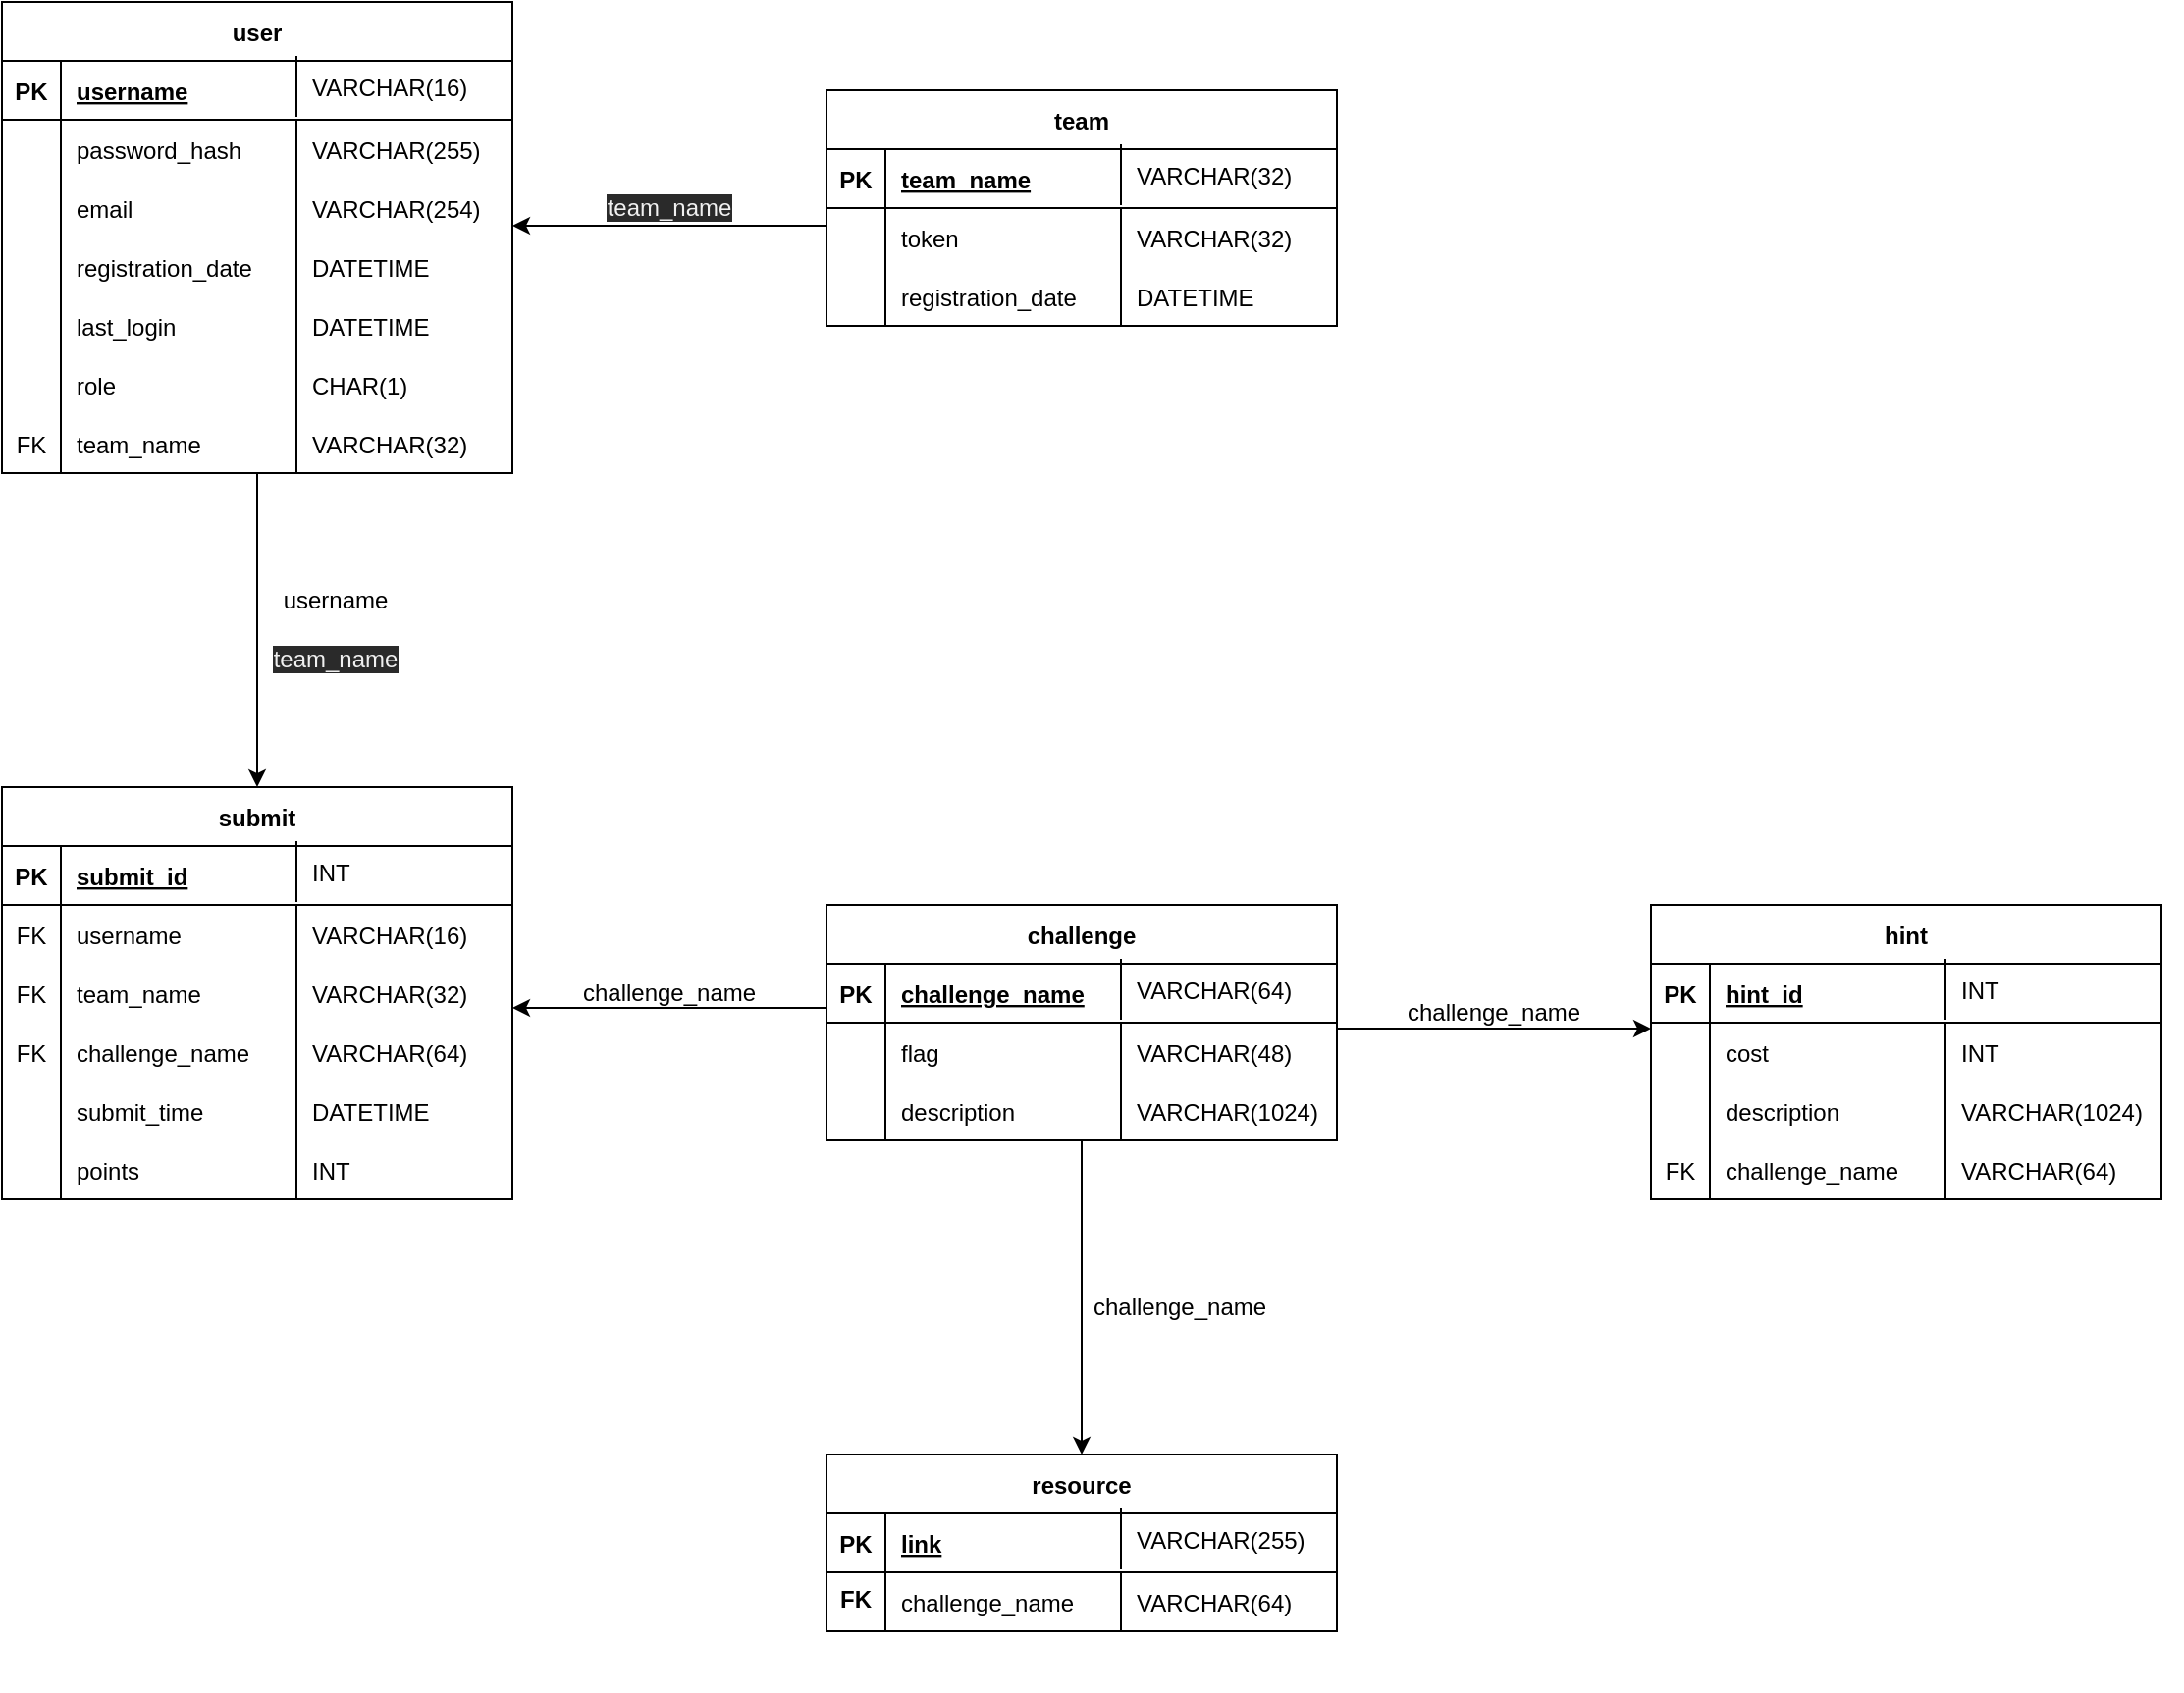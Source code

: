 <mxfile>
    <diagram id="R2lEEEUBdFMjLlhIrx00" name="Page-1">
        <mxGraphModel dx="1074" dy="521" grid="1" gridSize="10" guides="1" tooltips="1" connect="1" arrows="1" fold="1" page="1" pageScale="1" pageWidth="850" pageHeight="1100" math="0" shadow="0" extFonts="Permanent Marker^https://fonts.googleapis.com/css?family=Permanent+Marker">
            <root>
                <mxCell id="0"/>
                <mxCell id="1" parent="0"/>
                <mxCell id="q7P-6Obig4FQji7qMEAy-113" value="" style="shape=partialRectangle;collapsible=0;dropTarget=0;pointerEvents=0;fillColor=none;points=[[0,0.5],[1,0.5]];portConstraint=eastwest;top=0;left=0;right=0;bottom=0;container=0;" parent="1" vertex="1">
                    <mxGeometry x="100" y="585" width="170" height="30" as="geometry"/>
                </mxCell>
                <mxCell id="q7P-6Obig4FQji7qMEAy-115" value="submit" style="shape=table;startSize=30;container=1;collapsible=1;childLayout=tableLayout;fixedRows=1;rowLines=0;fontStyle=1;align=center;resizeLast=1;" parent="1" vertex="1">
                    <mxGeometry x="80" y="510" width="260" height="210" as="geometry"/>
                </mxCell>
                <mxCell id="q7P-6Obig4FQji7qMEAy-116" value="" style="shape=partialRectangle;collapsible=0;dropTarget=0;pointerEvents=0;fillColor=none;points=[[0,0.5],[1,0.5]];portConstraint=eastwest;top=0;left=0;right=0;bottom=1;" parent="q7P-6Obig4FQji7qMEAy-115" vertex="1">
                    <mxGeometry y="30" width="260" height="30" as="geometry"/>
                </mxCell>
                <mxCell id="q7P-6Obig4FQji7qMEAy-117" value="PK" style="shape=partialRectangle;overflow=hidden;connectable=0;fillColor=none;top=0;left=0;bottom=0;right=0;fontStyle=1;" parent="q7P-6Obig4FQji7qMEAy-116" vertex="1">
                    <mxGeometry width="30" height="30" as="geometry">
                        <mxRectangle width="30" height="30" as="alternateBounds"/>
                    </mxGeometry>
                </mxCell>
                <mxCell id="q7P-6Obig4FQji7qMEAy-118" value="submit_id" style="shape=partialRectangle;overflow=hidden;connectable=0;fillColor=none;top=0;left=0;bottom=0;right=0;align=left;spacingLeft=6;fontStyle=5;" parent="q7P-6Obig4FQji7qMEAy-116" vertex="1">
                    <mxGeometry x="30" width="230" height="30" as="geometry">
                        <mxRectangle width="230" height="30" as="alternateBounds"/>
                    </mxGeometry>
                </mxCell>
                <mxCell id="q7P-6Obig4FQji7qMEAy-119" value="" style="shape=partialRectangle;collapsible=0;dropTarget=0;pointerEvents=0;fillColor=none;points=[[0,0.5],[1,0.5]];portConstraint=eastwest;top=0;left=0;right=0;bottom=0;" parent="q7P-6Obig4FQji7qMEAy-115" vertex="1">
                    <mxGeometry y="60" width="260" height="30" as="geometry"/>
                </mxCell>
                <mxCell id="q7P-6Obig4FQji7qMEAy-120" value="FK" style="shape=partialRectangle;overflow=hidden;connectable=0;fillColor=none;top=0;left=0;bottom=0;right=1;" parent="q7P-6Obig4FQji7qMEAy-119" vertex="1">
                    <mxGeometry width="30" height="30" as="geometry">
                        <mxRectangle width="30" height="30" as="alternateBounds"/>
                    </mxGeometry>
                </mxCell>
                <mxCell id="q7P-6Obig4FQji7qMEAy-121" value="username" style="shape=partialRectangle;overflow=hidden;connectable=0;fillColor=none;top=0;left=0;bottom=0;right=0;align=left;spacingLeft=6;" parent="q7P-6Obig4FQji7qMEAy-119" vertex="1">
                    <mxGeometry x="30" width="230" height="30" as="geometry">
                        <mxRectangle width="230" height="30" as="alternateBounds"/>
                    </mxGeometry>
                </mxCell>
                <mxCell id="q7P-6Obig4FQji7qMEAy-152" value="" style="group" parent="1" vertex="1" connectable="0">
                    <mxGeometry x="80" y="690" width="130" height="30" as="geometry"/>
                </mxCell>
                <mxCell id="q7P-6Obig4FQji7qMEAy-123" value="" style="shape=partialRectangle;overflow=hidden;connectable=0;fillColor=none;top=0;left=0;bottom=0;right=1;" parent="q7P-6Obig4FQji7qMEAy-152" vertex="1">
                    <mxGeometry width="30" height="30" as="geometry">
                        <mxRectangle width="30" height="30" as="alternateBounds"/>
                    </mxGeometry>
                </mxCell>
                <mxCell id="q7P-6Obig4FQji7qMEAy-124" value="points" style="shape=partialRectangle;overflow=hidden;connectable=0;fillColor=none;top=0;left=0;bottom=0;right=0;align=left;spacingLeft=6;" parent="q7P-6Obig4FQji7qMEAy-152" vertex="1">
                    <mxGeometry x="30" width="100" height="30" as="geometry">
                        <mxRectangle width="220" height="30" as="alternateBounds"/>
                    </mxGeometry>
                </mxCell>
                <mxCell id="q7P-6Obig4FQji7qMEAy-130" value="" style="shape=partialRectangle;collapsible=0;dropTarget=0;pointerEvents=0;fillColor=none;points=[[0,0.5],[1,0.5]];portConstraint=eastwest;top=0;left=0;right=0;bottom=0;container=0;" parent="1" vertex="1">
                    <mxGeometry x="80" y="600" width="130" height="30" as="geometry"/>
                </mxCell>
                <mxCell id="q7P-6Obig4FQji7qMEAy-126" value="" style="shape=partialRectangle;collapsible=0;dropTarget=0;pointerEvents=0;fillColor=none;points=[[0,0.5],[1,0.5]];portConstraint=eastwest;top=0;left=0;right=0;bottom=0;container=0;" parent="1" vertex="1">
                    <mxGeometry x="80" y="630" width="130" height="30" as="geometry"/>
                </mxCell>
                <mxCell id="q7P-6Obig4FQji7qMEAy-179" value="INT" style="shape=partialRectangle;overflow=hidden;connectable=0;fillColor=none;top=0;left=1;bottom=0;right=0;align=left;spacingLeft=6;" parent="1" vertex="1">
                    <mxGeometry x="230" y="690" width="80" height="30" as="geometry">
                        <mxRectangle width="220" height="30" as="alternateBounds"/>
                    </mxGeometry>
                </mxCell>
                <mxCell id="q7P-6Obig4FQji7qMEAy-181" value="VARCHAR(16)" style="shape=partialRectangle;overflow=hidden;connectable=0;fillColor=none;top=0;left=1;bottom=0;right=0;align=left;spacingLeft=6;" parent="1" vertex="1">
                    <mxGeometry x="230" y="570" width="100" height="30" as="geometry">
                        <mxRectangle width="220" height="30" as="alternateBounds"/>
                    </mxGeometry>
                </mxCell>
                <mxCell id="q7P-6Obig4FQji7qMEAy-182" value="INT" style="shape=partialRectangle;overflow=hidden;connectable=0;fillColor=none;top=0;left=1;bottom=0;right=0;align=left;spacingLeft=6;" parent="1" vertex="1">
                    <mxGeometry x="230" y="538" width="80" height="30" as="geometry">
                        <mxRectangle width="220" height="30" as="alternateBounds"/>
                    </mxGeometry>
                </mxCell>
                <mxCell id="q7P-6Obig4FQji7qMEAy-183" value="" style="group" parent="1" vertex="1" connectable="0">
                    <mxGeometry x="80" y="660" width="270" height="30" as="geometry"/>
                </mxCell>
                <mxCell id="q7P-6Obig4FQji7qMEAy-127" value="" style="shape=partialRectangle;overflow=hidden;connectable=0;fillColor=none;top=0;left=0;bottom=0;right=1;" parent="q7P-6Obig4FQji7qMEAy-183" vertex="1">
                    <mxGeometry width="30" height="30" as="geometry">
                        <mxRectangle width="30" height="30" as="alternateBounds"/>
                    </mxGeometry>
                </mxCell>
                <mxCell id="q7P-6Obig4FQji7qMEAy-128" value="submit_time" style="shape=partialRectangle;overflow=hidden;connectable=0;fillColor=none;top=0;left=0;bottom=0;right=0;align=left;spacingLeft=6;" parent="q7P-6Obig4FQji7qMEAy-183" vertex="1">
                    <mxGeometry x="30" width="100" height="30" as="geometry">
                        <mxRectangle width="220" height="30" as="alternateBounds"/>
                    </mxGeometry>
                </mxCell>
                <mxCell id="q7P-6Obig4FQji7qMEAy-178" value="DATETIME" style="shape=partialRectangle;overflow=hidden;connectable=0;fillColor=none;top=0;left=1;bottom=0;right=0;align=left;spacingLeft=6;" parent="q7P-6Obig4FQji7qMEAy-183" vertex="1">
                    <mxGeometry x="150" width="110" height="30" as="geometry">
                        <mxRectangle width="220" height="30" as="alternateBounds"/>
                    </mxGeometry>
                </mxCell>
                <mxCell id="q7P-6Obig4FQji7qMEAy-186" value="" style="group" parent="1" vertex="1" connectable="0">
                    <mxGeometry x="80" y="600" width="250" height="30" as="geometry"/>
                </mxCell>
                <mxCell id="q7P-6Obig4FQji7qMEAy-153" value="" style="group" parent="q7P-6Obig4FQji7qMEAy-186" vertex="1" connectable="0">
                    <mxGeometry width="130" height="30" as="geometry"/>
                </mxCell>
                <mxCell id="q7P-6Obig4FQji7qMEAy-147" value="FK" style="shape=partialRectangle;overflow=hidden;connectable=0;fillColor=none;top=0;left=0;bottom=0;right=1;" parent="q7P-6Obig4FQji7qMEAy-153" vertex="1">
                    <mxGeometry width="30" height="30" as="geometry">
                        <mxRectangle width="30" height="30" as="alternateBounds"/>
                    </mxGeometry>
                </mxCell>
                <mxCell id="q7P-6Obig4FQji7qMEAy-148" value="team_name" style="shape=partialRectangle;overflow=hidden;connectable=0;fillColor=none;top=0;left=0;bottom=0;right=0;align=left;spacingLeft=6;" parent="q7P-6Obig4FQji7qMEAy-153" vertex="1">
                    <mxGeometry x="30" width="100" height="30" as="geometry">
                        <mxRectangle width="220" height="30" as="alternateBounds"/>
                    </mxGeometry>
                </mxCell>
                <mxCell id="q7P-6Obig4FQji7qMEAy-180" value="VARCHAR(32)" style="shape=partialRectangle;overflow=hidden;connectable=0;fillColor=none;top=0;left=1;bottom=0;right=0;align=left;spacingLeft=6;" parent="q7P-6Obig4FQji7qMEAy-186" vertex="1">
                    <mxGeometry x="150" width="100" height="30" as="geometry">
                        <mxRectangle width="220" height="30" as="alternateBounds"/>
                    </mxGeometry>
                </mxCell>
                <mxCell id="q7P-6Obig4FQji7qMEAy-187" value="" style="group" parent="1" vertex="1" connectable="0">
                    <mxGeometry x="80" y="630" width="250" height="30" as="geometry"/>
                </mxCell>
                <mxCell id="q7P-6Obig4FQji7qMEAy-131" value="FK" style="shape=partialRectangle;overflow=hidden;connectable=0;fillColor=none;top=0;left=0;bottom=0;right=1;" parent="q7P-6Obig4FQji7qMEAy-187" vertex="1">
                    <mxGeometry width="30" height="30" as="geometry">
                        <mxRectangle width="30" height="30" as="alternateBounds"/>
                    </mxGeometry>
                </mxCell>
                <mxCell id="q7P-6Obig4FQji7qMEAy-132" value="challenge_name" style="shape=partialRectangle;overflow=hidden;connectable=0;fillColor=none;top=0;left=0;bottom=0;right=0;align=left;spacingLeft=6;" parent="q7P-6Obig4FQji7qMEAy-187" vertex="1">
                    <mxGeometry x="30" width="100" height="30" as="geometry">
                        <mxRectangle width="220" height="30" as="alternateBounds"/>
                    </mxGeometry>
                </mxCell>
                <mxCell id="q7P-6Obig4FQji7qMEAy-173" value="VARCHAR(64)" style="shape=partialRectangle;overflow=hidden;connectable=0;fillColor=none;top=0;left=1;bottom=0;right=0;align=left;spacingLeft=6;" parent="q7P-6Obig4FQji7qMEAy-187" vertex="1">
                    <mxGeometry x="150" width="100" height="30" as="geometry">
                        <mxRectangle width="220" height="30" as="alternateBounds"/>
                    </mxGeometry>
                </mxCell>
                <mxCell id="q7P-6Obig4FQji7qMEAy-217" value="" style="shape=partialRectangle;collapsible=0;dropTarget=0;pointerEvents=0;fillColor=none;points=[[0,0.5],[1,0.5]];portConstraint=eastwest;top=0;left=0;right=0;bottom=0;container=0;" parent="1" vertex="1">
                    <mxGeometry x="100" y="185" width="170" height="30" as="geometry"/>
                </mxCell>
                <mxCell id="q7P-6Obig4FQji7qMEAy-218" value="user" style="shape=table;startSize=30;container=1;collapsible=1;childLayout=tableLayout;fixedRows=1;rowLines=0;fontStyle=1;align=center;resizeLast=1;" parent="1" vertex="1">
                    <mxGeometry x="80" y="110" width="260" height="240" as="geometry"/>
                </mxCell>
                <mxCell id="q7P-6Obig4FQji7qMEAy-219" value="" style="shape=partialRectangle;collapsible=0;dropTarget=0;pointerEvents=0;fillColor=none;points=[[0,0.5],[1,0.5]];portConstraint=eastwest;top=0;left=0;right=0;bottom=1;" parent="q7P-6Obig4FQji7qMEAy-218" vertex="1">
                    <mxGeometry y="30" width="260" height="30" as="geometry"/>
                </mxCell>
                <mxCell id="q7P-6Obig4FQji7qMEAy-220" value="PK" style="shape=partialRectangle;overflow=hidden;connectable=0;fillColor=none;top=0;left=0;bottom=0;right=0;fontStyle=1;" parent="q7P-6Obig4FQji7qMEAy-219" vertex="1">
                    <mxGeometry width="30" height="30" as="geometry">
                        <mxRectangle width="30" height="30" as="alternateBounds"/>
                    </mxGeometry>
                </mxCell>
                <mxCell id="q7P-6Obig4FQji7qMEAy-221" value="username" style="shape=partialRectangle;overflow=hidden;connectable=0;fillColor=none;top=0;left=0;bottom=0;right=0;align=left;spacingLeft=6;fontStyle=5;" parent="q7P-6Obig4FQji7qMEAy-219" vertex="1">
                    <mxGeometry x="30" width="230" height="30" as="geometry">
                        <mxRectangle width="230" height="30" as="alternateBounds"/>
                    </mxGeometry>
                </mxCell>
                <mxCell id="q7P-6Obig4FQji7qMEAy-222" value="" style="shape=partialRectangle;collapsible=0;dropTarget=0;pointerEvents=0;fillColor=none;points=[[0,0.5],[1,0.5]];portConstraint=eastwest;top=0;left=0;right=0;bottom=0;" parent="q7P-6Obig4FQji7qMEAy-218" vertex="1">
                    <mxGeometry y="60" width="260" height="30" as="geometry"/>
                </mxCell>
                <mxCell id="q7P-6Obig4FQji7qMEAy-223" value="" style="shape=partialRectangle;overflow=hidden;connectable=0;fillColor=none;top=0;left=0;bottom=0;right=1;" parent="q7P-6Obig4FQji7qMEAy-222" vertex="1">
                    <mxGeometry width="30" height="30" as="geometry">
                        <mxRectangle width="30" height="30" as="alternateBounds"/>
                    </mxGeometry>
                </mxCell>
                <mxCell id="q7P-6Obig4FQji7qMEAy-224" value="password_hash" style="shape=partialRectangle;overflow=hidden;connectable=0;fillColor=none;top=0;left=0;bottom=0;right=0;align=left;spacingLeft=6;" parent="q7P-6Obig4FQji7qMEAy-222" vertex="1">
                    <mxGeometry x="30" width="230" height="30" as="geometry">
                        <mxRectangle width="230" height="30" as="alternateBounds"/>
                    </mxGeometry>
                </mxCell>
                <mxCell id="q7P-6Obig4FQji7qMEAy-228" value="" style="shape=partialRectangle;collapsible=0;dropTarget=0;pointerEvents=0;fillColor=none;points=[[0,0.5],[1,0.5]];portConstraint=eastwest;top=0;left=0;right=0;bottom=0;container=0;" parent="1" vertex="1">
                    <mxGeometry x="80" y="200" width="130" height="30" as="geometry"/>
                </mxCell>
                <mxCell id="q7P-6Obig4FQji7qMEAy-229" value="" style="shape=partialRectangle;collapsible=0;dropTarget=0;pointerEvents=0;fillColor=none;points=[[0,0.5],[1,0.5]];portConstraint=eastwest;top=0;left=0;right=0;bottom=0;container=0;" parent="1" vertex="1">
                    <mxGeometry x="80" y="230" width="130" height="30" as="geometry"/>
                </mxCell>
                <mxCell id="q7P-6Obig4FQji7qMEAy-231" value="VARCHAR(255)" style="shape=partialRectangle;overflow=hidden;connectable=0;fillColor=none;top=0;left=1;bottom=0;right=0;align=left;spacingLeft=6;" parent="1" vertex="1">
                    <mxGeometry x="230" y="170" width="120" height="30" as="geometry">
                        <mxRectangle width="220" height="30" as="alternateBounds"/>
                    </mxGeometry>
                </mxCell>
                <mxCell id="q7P-6Obig4FQji7qMEAy-232" value="VARCHAR(16)" style="shape=partialRectangle;overflow=hidden;connectable=0;fillColor=none;top=0;left=1;bottom=0;right=0;align=left;spacingLeft=6;" parent="1" vertex="1">
                    <mxGeometry x="230" y="138" width="90" height="30" as="geometry">
                        <mxRectangle width="220" height="30" as="alternateBounds"/>
                    </mxGeometry>
                </mxCell>
                <mxCell id="q7P-6Obig4FQji7qMEAy-233" value="" style="group" parent="1" vertex="1" connectable="0">
                    <mxGeometry x="80" y="230" width="270" height="30" as="geometry"/>
                </mxCell>
                <mxCell id="q7P-6Obig4FQji7qMEAy-234" value="" style="shape=partialRectangle;overflow=hidden;connectable=0;fillColor=none;top=0;left=0;bottom=0;right=1;" parent="q7P-6Obig4FQji7qMEAy-233" vertex="1">
                    <mxGeometry width="30" height="30" as="geometry">
                        <mxRectangle width="30" height="30" as="alternateBounds"/>
                    </mxGeometry>
                </mxCell>
                <mxCell id="q7P-6Obig4FQji7qMEAy-235" value="registration_date" style="shape=partialRectangle;overflow=hidden;connectable=0;fillColor=none;top=0;left=0;bottom=0;right=0;align=left;spacingLeft=6;" parent="q7P-6Obig4FQji7qMEAy-233" vertex="1">
                    <mxGeometry x="30" width="100" height="30" as="geometry">
                        <mxRectangle width="220" height="30" as="alternateBounds"/>
                    </mxGeometry>
                </mxCell>
                <mxCell id="q7P-6Obig4FQji7qMEAy-236" value="DATETIME" style="shape=partialRectangle;overflow=hidden;connectable=0;fillColor=none;top=0;left=1;bottom=0;right=0;align=left;spacingLeft=6;" parent="q7P-6Obig4FQji7qMEAy-233" vertex="1">
                    <mxGeometry x="150" width="120" height="30" as="geometry">
                        <mxRectangle width="220" height="30" as="alternateBounds"/>
                    </mxGeometry>
                </mxCell>
                <mxCell id="q7P-6Obig4FQji7qMEAy-237" value="" style="group" parent="1" vertex="1" connectable="0">
                    <mxGeometry x="80" y="200" width="270" height="30" as="geometry"/>
                </mxCell>
                <mxCell id="q7P-6Obig4FQji7qMEAy-238" value="" style="group" parent="q7P-6Obig4FQji7qMEAy-237" vertex="1" connectable="0">
                    <mxGeometry width="130" height="30" as="geometry"/>
                </mxCell>
                <mxCell id="q7P-6Obig4FQji7qMEAy-239" value="" style="shape=partialRectangle;overflow=hidden;connectable=0;fillColor=none;top=0;left=0;bottom=0;right=1;" parent="q7P-6Obig4FQji7qMEAy-238" vertex="1">
                    <mxGeometry width="30" height="30" as="geometry">
                        <mxRectangle width="30" height="30" as="alternateBounds"/>
                    </mxGeometry>
                </mxCell>
                <mxCell id="q7P-6Obig4FQji7qMEAy-240" value="email" style="shape=partialRectangle;overflow=hidden;connectable=0;fillColor=none;top=0;left=0;bottom=0;right=0;align=left;spacingLeft=6;" parent="q7P-6Obig4FQji7qMEAy-238" vertex="1">
                    <mxGeometry x="30" width="100" height="30" as="geometry">
                        <mxRectangle width="220" height="30" as="alternateBounds"/>
                    </mxGeometry>
                </mxCell>
                <mxCell id="q7P-6Obig4FQji7qMEAy-241" value="VARCHAR(254)" style="shape=partialRectangle;overflow=hidden;connectable=0;fillColor=none;top=0;left=1;bottom=0;right=0;align=left;spacingLeft=6;" parent="q7P-6Obig4FQji7qMEAy-237" vertex="1">
                    <mxGeometry x="150" width="120" height="30" as="geometry">
                        <mxRectangle width="220" height="30" as="alternateBounds"/>
                    </mxGeometry>
                </mxCell>
                <mxCell id="q7P-6Obig4FQji7qMEAy-242" value="" style="group" parent="1" vertex="1" connectable="0">
                    <mxGeometry x="80" y="260" width="270" height="30" as="geometry"/>
                </mxCell>
                <mxCell id="q7P-6Obig4FQji7qMEAy-243" value="" style="shape=partialRectangle;overflow=hidden;connectable=0;fillColor=none;top=0;left=0;bottom=0;right=1;" parent="q7P-6Obig4FQji7qMEAy-242" vertex="1">
                    <mxGeometry width="30" height="30" as="geometry">
                        <mxRectangle width="30" height="30" as="alternateBounds"/>
                    </mxGeometry>
                </mxCell>
                <mxCell id="q7P-6Obig4FQji7qMEAy-244" value="last_login" style="shape=partialRectangle;overflow=hidden;connectable=0;fillColor=none;top=0;left=0;bottom=0;right=0;align=left;spacingLeft=6;" parent="q7P-6Obig4FQji7qMEAy-242" vertex="1">
                    <mxGeometry x="30" width="100" height="30" as="geometry">
                        <mxRectangle width="220" height="30" as="alternateBounds"/>
                    </mxGeometry>
                </mxCell>
                <mxCell id="q7P-6Obig4FQji7qMEAy-245" value="DATETIME" style="shape=partialRectangle;overflow=hidden;connectable=0;fillColor=none;top=0;left=1;bottom=0;right=0;align=left;spacingLeft=6;" parent="q7P-6Obig4FQji7qMEAy-242" vertex="1">
                    <mxGeometry x="150" width="120" height="30" as="geometry">
                        <mxRectangle width="220" height="30" as="alternateBounds"/>
                    </mxGeometry>
                </mxCell>
                <mxCell id="q7P-6Obig4FQji7qMEAy-253" value="" style="group" parent="1" vertex="1" connectable="0">
                    <mxGeometry x="80" y="290" width="260" height="30" as="geometry"/>
                </mxCell>
                <mxCell id="q7P-6Obig4FQji7qMEAy-254" value="" style="shape=partialRectangle;overflow=hidden;connectable=0;fillColor=none;top=0;left=0;bottom=0;right=1;" parent="q7P-6Obig4FQji7qMEAy-253" vertex="1">
                    <mxGeometry width="30" height="30" as="geometry">
                        <mxRectangle width="30" height="30" as="alternateBounds"/>
                    </mxGeometry>
                </mxCell>
                <mxCell id="q7P-6Obig4FQji7qMEAy-255" value="role" style="shape=partialRectangle;overflow=hidden;connectable=0;fillColor=none;top=0;left=0;bottom=0;right=0;align=left;spacingLeft=6;" parent="q7P-6Obig4FQji7qMEAy-253" vertex="1">
                    <mxGeometry x="30" width="100" height="30" as="geometry">
                        <mxRectangle width="220" height="30" as="alternateBounds"/>
                    </mxGeometry>
                </mxCell>
                <mxCell id="q7P-6Obig4FQji7qMEAy-256" value="CHAR(1)" style="shape=partialRectangle;overflow=hidden;connectable=0;fillColor=none;top=0;left=1;bottom=0;right=0;align=left;spacingLeft=6;" parent="q7P-6Obig4FQji7qMEAy-253" vertex="1">
                    <mxGeometry x="150" width="110" height="30" as="geometry">
                        <mxRectangle width="220" height="30" as="alternateBounds"/>
                    </mxGeometry>
                </mxCell>
                <mxCell id="q7P-6Obig4FQji7qMEAy-257" value="" style="group" parent="1" vertex="1" connectable="0">
                    <mxGeometry x="80" y="320" width="260" height="30" as="geometry"/>
                </mxCell>
                <mxCell id="q7P-6Obig4FQji7qMEAy-258" value="" style="shape=partialRectangle;overflow=hidden;connectable=0;fillColor=none;top=0;left=0;bottom=0;right=1;" parent="q7P-6Obig4FQji7qMEAy-257" vertex="1">
                    <mxGeometry width="30" height="30" as="geometry">
                        <mxRectangle width="30" height="30" as="alternateBounds"/>
                    </mxGeometry>
                </mxCell>
                <mxCell id="q7P-6Obig4FQji7qMEAy-259" value="team_name" style="shape=partialRectangle;overflow=hidden;connectable=0;fillColor=none;top=0;left=0;bottom=0;right=0;align=left;spacingLeft=6;" parent="q7P-6Obig4FQji7qMEAy-257" vertex="1">
                    <mxGeometry x="30" width="100" height="30" as="geometry">
                        <mxRectangle width="220" height="30" as="alternateBounds"/>
                    </mxGeometry>
                </mxCell>
                <mxCell id="q7P-6Obig4FQji7qMEAy-260" value="VARCHAR(32)" style="shape=partialRectangle;overflow=hidden;connectable=0;fillColor=none;top=0;left=1;bottom=0;right=0;align=left;spacingLeft=6;" parent="q7P-6Obig4FQji7qMEAy-257" vertex="1">
                    <mxGeometry x="150" width="110" height="30" as="geometry">
                        <mxRectangle width="220" height="30" as="alternateBounds"/>
                    </mxGeometry>
                </mxCell>
                <mxCell id="q7P-6Obig4FQji7qMEAy-295" value="FK" style="shape=partialRectangle;overflow=hidden;connectable=0;fillColor=none;top=0;left=0;bottom=0;right=1;" parent="q7P-6Obig4FQji7qMEAy-257" vertex="1">
                    <mxGeometry width="30" height="30" as="geometry">
                        <mxRectangle width="30" height="30" as="alternateBounds"/>
                    </mxGeometry>
                </mxCell>
                <mxCell id="q7P-6Obig4FQji7qMEAy-300" value="" style="shape=partialRectangle;collapsible=0;dropTarget=0;pointerEvents=0;fillColor=none;points=[[0,0.5],[1,0.5]];portConstraint=eastwest;top=0;left=0;right=0;bottom=0;container=0;" parent="1" vertex="1">
                    <mxGeometry x="520" y="230" width="170" height="30" as="geometry"/>
                </mxCell>
                <mxCell id="q7P-6Obig4FQji7qMEAy-301" value="team" style="shape=table;startSize=30;container=1;collapsible=1;childLayout=tableLayout;fixedRows=1;rowLines=0;fontStyle=1;align=center;resizeLast=1;" parent="1" vertex="1">
                    <mxGeometry x="500" y="155" width="260" height="120" as="geometry"/>
                </mxCell>
                <mxCell id="q7P-6Obig4FQji7qMEAy-302" value="" style="shape=partialRectangle;collapsible=0;dropTarget=0;pointerEvents=0;fillColor=none;points=[[0,0.5],[1,0.5]];portConstraint=eastwest;top=0;left=0;right=0;bottom=1;" parent="q7P-6Obig4FQji7qMEAy-301" vertex="1">
                    <mxGeometry y="30" width="260" height="30" as="geometry"/>
                </mxCell>
                <mxCell id="q7P-6Obig4FQji7qMEAy-303" value="PK" style="shape=partialRectangle;overflow=hidden;connectable=0;fillColor=none;top=0;left=0;bottom=0;right=0;fontStyle=1;" parent="q7P-6Obig4FQji7qMEAy-302" vertex="1">
                    <mxGeometry width="30" height="30" as="geometry">
                        <mxRectangle width="30" height="30" as="alternateBounds"/>
                    </mxGeometry>
                </mxCell>
                <mxCell id="q7P-6Obig4FQji7qMEAy-304" value="team_name" style="shape=partialRectangle;overflow=hidden;connectable=0;fillColor=none;top=0;left=0;bottom=0;right=0;align=left;spacingLeft=6;fontStyle=5;" parent="q7P-6Obig4FQji7qMEAy-302" vertex="1">
                    <mxGeometry x="30" width="230" height="30" as="geometry">
                        <mxRectangle width="230" height="30" as="alternateBounds"/>
                    </mxGeometry>
                </mxCell>
                <mxCell id="q7P-6Obig4FQji7qMEAy-305" value="" style="shape=partialRectangle;collapsible=0;dropTarget=0;pointerEvents=0;fillColor=none;points=[[0,0.5],[1,0.5]];portConstraint=eastwest;top=0;left=0;right=0;bottom=0;" parent="q7P-6Obig4FQji7qMEAy-301" vertex="1">
                    <mxGeometry y="60" width="260" height="30" as="geometry"/>
                </mxCell>
                <mxCell id="q7P-6Obig4FQji7qMEAy-306" value="" style="shape=partialRectangle;overflow=hidden;connectable=0;fillColor=none;top=0;left=0;bottom=0;right=1;" parent="q7P-6Obig4FQji7qMEAy-305" vertex="1">
                    <mxGeometry width="30" height="30" as="geometry">
                        <mxRectangle width="30" height="30" as="alternateBounds"/>
                    </mxGeometry>
                </mxCell>
                <mxCell id="q7P-6Obig4FQji7qMEAy-307" value="token" style="shape=partialRectangle;overflow=hidden;connectable=0;fillColor=none;top=0;left=0;bottom=0;right=0;align=left;spacingLeft=6;" parent="q7P-6Obig4FQji7qMEAy-305" vertex="1">
                    <mxGeometry x="30" width="230" height="30" as="geometry">
                        <mxRectangle width="230" height="30" as="alternateBounds"/>
                    </mxGeometry>
                </mxCell>
                <mxCell id="q7P-6Obig4FQji7qMEAy-308" value="" style="shape=partialRectangle;collapsible=0;dropTarget=0;pointerEvents=0;fillColor=none;points=[[0,0.5],[1,0.5]];portConstraint=eastwest;top=0;left=0;right=0;bottom=0;container=0;" parent="1" vertex="1">
                    <mxGeometry x="500" y="245" width="130" height="30" as="geometry"/>
                </mxCell>
                <mxCell id="q7P-6Obig4FQji7qMEAy-309" value="" style="shape=partialRectangle;collapsible=0;dropTarget=0;pointerEvents=0;fillColor=none;points=[[0,0.5],[1,0.5]];portConstraint=eastwest;top=0;left=0;right=0;bottom=0;container=0;" parent="1" vertex="1">
                    <mxGeometry x="500" y="275" width="130" height="30" as="geometry"/>
                </mxCell>
                <mxCell id="q7P-6Obig4FQji7qMEAy-310" value="VARCHAR(32)" style="shape=partialRectangle;overflow=hidden;connectable=0;fillColor=none;top=0;left=1;bottom=0;right=0;align=left;spacingLeft=6;" parent="1" vertex="1">
                    <mxGeometry x="650" y="215" width="120" height="30" as="geometry">
                        <mxRectangle width="220" height="30" as="alternateBounds"/>
                    </mxGeometry>
                </mxCell>
                <mxCell id="q7P-6Obig4FQji7qMEAy-311" value="VARCHAR(32)" style="shape=partialRectangle;overflow=hidden;connectable=0;fillColor=none;top=0;left=1;bottom=0;right=0;align=left;spacingLeft=6;" parent="1" vertex="1">
                    <mxGeometry x="650" y="183" width="90" height="30" as="geometry">
                        <mxRectangle width="220" height="30" as="alternateBounds"/>
                    </mxGeometry>
                </mxCell>
                <mxCell id="q7P-6Obig4FQji7qMEAy-316" value="" style="group" parent="1" vertex="1" connectable="0">
                    <mxGeometry x="500" y="245" width="270" height="30" as="geometry"/>
                </mxCell>
                <mxCell id="q7P-6Obig4FQji7qMEAy-317" value="" style="group" parent="q7P-6Obig4FQji7qMEAy-316" vertex="1" connectable="0">
                    <mxGeometry width="130" height="30" as="geometry"/>
                </mxCell>
                <mxCell id="q7P-6Obig4FQji7qMEAy-318" value="" style="shape=partialRectangle;overflow=hidden;connectable=0;fillColor=none;top=0;left=0;bottom=0;right=1;" parent="q7P-6Obig4FQji7qMEAy-317" vertex="1">
                    <mxGeometry width="30" height="30" as="geometry">
                        <mxRectangle width="30" height="30" as="alternateBounds"/>
                    </mxGeometry>
                </mxCell>
                <mxCell id="q7P-6Obig4FQji7qMEAy-319" value="registration_date" style="shape=partialRectangle;overflow=hidden;connectable=0;fillColor=none;top=0;left=0;bottom=0;right=0;align=left;spacingLeft=6;" parent="q7P-6Obig4FQji7qMEAy-317" vertex="1">
                    <mxGeometry x="30" width="100" height="30" as="geometry">
                        <mxRectangle width="220" height="30" as="alternateBounds"/>
                    </mxGeometry>
                </mxCell>
                <mxCell id="q7P-6Obig4FQji7qMEAy-320" value="DATETIME" style="shape=partialRectangle;overflow=hidden;connectable=0;fillColor=none;top=0;left=1;bottom=0;right=0;align=left;spacingLeft=6;" parent="q7P-6Obig4FQji7qMEAy-316" vertex="1">
                    <mxGeometry x="150" width="120" height="30" as="geometry">
                        <mxRectangle width="220" height="30" as="alternateBounds"/>
                    </mxGeometry>
                </mxCell>
                <mxCell id="q7P-6Obig4FQji7qMEAy-337" value="" style="endArrow=classic;html=1;rounded=0;" parent="1" edge="1">
                    <mxGeometry width="50" height="50" relative="1" as="geometry">
                        <mxPoint x="500" y="224" as="sourcePoint"/>
                        <mxPoint x="340" y="224" as="targetPoint"/>
                    </mxGeometry>
                </mxCell>
                <mxCell id="q7P-6Obig4FQji7qMEAy-338" value="&lt;span style=&quot;color: rgb(240, 240, 240); font-family: helvetica; font-size: 12px; font-style: normal; font-weight: 400; letter-spacing: normal; text-align: left; text-indent: 0px; text-transform: none; word-spacing: 0px; background-color: rgb(42, 42, 42); display: inline; float: none;&quot;&gt;team_name&lt;/span&gt;" style="text;html=1;strokeColor=none;fillColor=none;align=center;verticalAlign=middle;whiteSpace=wrap;rounded=0;" parent="1" vertex="1">
                    <mxGeometry x="390" y="200" width="60" height="30" as="geometry"/>
                </mxCell>
                <mxCell id="q7P-6Obig4FQji7qMEAy-349" value="" style="endArrow=classic;html=1;rounded=0;entryX=0.5;entryY=0;entryDx=0;entryDy=0;" parent="1" target="q7P-6Obig4FQji7qMEAy-115" edge="1">
                    <mxGeometry width="50" height="50" relative="1" as="geometry">
                        <mxPoint x="210" y="350" as="sourcePoint"/>
                        <mxPoint x="265" y="413" as="targetPoint"/>
                    </mxGeometry>
                </mxCell>
                <mxCell id="q7P-6Obig4FQji7qMEAy-350" value="username" style="text;html=1;strokeColor=none;fillColor=none;align=center;verticalAlign=middle;whiteSpace=wrap;rounded=0;" parent="1" vertex="1">
                    <mxGeometry x="220" y="400" width="60" height="30" as="geometry"/>
                </mxCell>
                <mxCell id="q7P-6Obig4FQji7qMEAy-351" value="" style="endArrow=classic;html=1;rounded=0;" parent="1" edge="1">
                    <mxGeometry width="50" height="50" relative="1" as="geometry">
                        <mxPoint x="500" y="622.5" as="sourcePoint"/>
                        <mxPoint x="340" y="622.5" as="targetPoint"/>
                    </mxGeometry>
                </mxCell>
                <mxCell id="q7P-6Obig4FQji7qMEAy-352" value="&lt;span style=&quot;text-align: left&quot;&gt;challenge_name&lt;/span&gt;" style="text;html=1;strokeColor=none;fillColor=none;align=center;verticalAlign=middle;whiteSpace=wrap;rounded=0;" parent="1" vertex="1">
                    <mxGeometry x="390" y="600" width="60" height="30" as="geometry"/>
                </mxCell>
                <mxCell id="q7P-6Obig4FQji7qMEAy-353" value="" style="shape=partialRectangle;collapsible=0;dropTarget=0;pointerEvents=0;fillColor=none;points=[[0,0.5],[1,0.5]];portConstraint=eastwest;top=0;left=0;right=0;bottom=0;container=0;" parent="1" vertex="1">
                    <mxGeometry x="520" y="645" width="170" height="30" as="geometry"/>
                </mxCell>
                <mxCell id="q7P-6Obig4FQji7qMEAy-354" value="challenge" style="shape=table;startSize=30;container=1;collapsible=1;childLayout=tableLayout;fixedRows=1;rowLines=0;fontStyle=1;align=center;resizeLast=1;" parent="1" vertex="1">
                    <mxGeometry x="500" y="570" width="260" height="120" as="geometry"/>
                </mxCell>
                <mxCell id="q7P-6Obig4FQji7qMEAy-355" value="" style="shape=partialRectangle;collapsible=0;dropTarget=0;pointerEvents=0;fillColor=none;points=[[0,0.5],[1,0.5]];portConstraint=eastwest;top=0;left=0;right=0;bottom=1;" parent="q7P-6Obig4FQji7qMEAy-354" vertex="1">
                    <mxGeometry y="30" width="260" height="30" as="geometry"/>
                </mxCell>
                <mxCell id="q7P-6Obig4FQji7qMEAy-356" value="PK" style="shape=partialRectangle;overflow=hidden;connectable=0;fillColor=none;top=0;left=0;bottom=0;right=0;fontStyle=1;" parent="q7P-6Obig4FQji7qMEAy-355" vertex="1">
                    <mxGeometry width="30" height="30" as="geometry">
                        <mxRectangle width="30" height="30" as="alternateBounds"/>
                    </mxGeometry>
                </mxCell>
                <mxCell id="q7P-6Obig4FQji7qMEAy-357" value="challenge_name" style="shape=partialRectangle;overflow=hidden;connectable=0;fillColor=none;top=0;left=0;bottom=0;right=0;align=left;spacingLeft=6;fontStyle=5;" parent="q7P-6Obig4FQji7qMEAy-355" vertex="1">
                    <mxGeometry x="30" width="230" height="30" as="geometry">
                        <mxRectangle width="230" height="30" as="alternateBounds"/>
                    </mxGeometry>
                </mxCell>
                <mxCell id="q7P-6Obig4FQji7qMEAy-358" value="" style="shape=partialRectangle;collapsible=0;dropTarget=0;pointerEvents=0;fillColor=none;points=[[0,0.5],[1,0.5]];portConstraint=eastwest;top=0;left=0;right=0;bottom=0;" parent="q7P-6Obig4FQji7qMEAy-354" vertex="1">
                    <mxGeometry y="60" width="260" height="30" as="geometry"/>
                </mxCell>
                <mxCell id="q7P-6Obig4FQji7qMEAy-359" value="" style="shape=partialRectangle;overflow=hidden;connectable=0;fillColor=none;top=0;left=0;bottom=0;right=1;" parent="q7P-6Obig4FQji7qMEAy-358" vertex="1">
                    <mxGeometry width="30" height="30" as="geometry">
                        <mxRectangle width="30" height="30" as="alternateBounds"/>
                    </mxGeometry>
                </mxCell>
                <mxCell id="q7P-6Obig4FQji7qMEAy-360" value="flag" style="shape=partialRectangle;overflow=hidden;connectable=0;fillColor=none;top=0;left=0;bottom=0;right=0;align=left;spacingLeft=6;" parent="q7P-6Obig4FQji7qMEAy-358" vertex="1">
                    <mxGeometry x="30" width="230" height="30" as="geometry">
                        <mxRectangle width="230" height="30" as="alternateBounds"/>
                    </mxGeometry>
                </mxCell>
                <mxCell id="q7P-6Obig4FQji7qMEAy-361" value="VARCHAR(48)" style="shape=partialRectangle;overflow=hidden;connectable=0;fillColor=none;top=0;left=1;bottom=0;right=0;align=left;spacingLeft=6;" parent="1" vertex="1">
                    <mxGeometry x="650" y="630" width="120" height="30" as="geometry">
                        <mxRectangle width="220" height="30" as="alternateBounds"/>
                    </mxGeometry>
                </mxCell>
                <mxCell id="q7P-6Obig4FQji7qMEAy-362" value="VARCHAR(64)" style="shape=partialRectangle;overflow=hidden;connectable=0;fillColor=none;top=0;left=1;bottom=0;right=0;align=left;spacingLeft=6;" parent="1" vertex="1">
                    <mxGeometry x="650" y="598" width="100" height="30" as="geometry">
                        <mxRectangle width="220" height="30" as="alternateBounds"/>
                    </mxGeometry>
                </mxCell>
                <mxCell id="13" value="" style="shape=partialRectangle;collapsible=0;dropTarget=0;pointerEvents=0;fillColor=none;points=[[0,0.5],[1,0.5]];portConstraint=eastwest;top=0;left=0;right=0;bottom=0;container=0;" parent="1" vertex="1">
                    <mxGeometry x="110" y="925" width="170" height="30" as="geometry"/>
                </mxCell>
                <mxCell id="23" value="" style="shape=partialRectangle;collapsible=0;dropTarget=0;pointerEvents=0;fillColor=none;points=[[0,0.5],[1,0.5]];portConstraint=eastwest;top=0;left=0;right=0;bottom=0;container=0;" parent="1" vertex="1">
                    <mxGeometry x="520" y="925" width="170" height="30" as="geometry"/>
                </mxCell>
                <mxCell id="24" value="resource" style="shape=table;startSize=30;container=1;collapsible=1;childLayout=tableLayout;fixedRows=1;rowLines=0;fontStyle=1;align=center;resizeLast=1;" parent="1" vertex="1">
                    <mxGeometry x="500" y="850" width="260" height="90" as="geometry"/>
                </mxCell>
                <mxCell id="25" value="" style="shape=partialRectangle;collapsible=0;dropTarget=0;pointerEvents=0;fillColor=none;points=[[0,0.5],[1,0.5]];portConstraint=eastwest;top=0;left=0;right=0;bottom=1;" parent="24" vertex="1">
                    <mxGeometry y="30" width="260" height="30" as="geometry"/>
                </mxCell>
                <mxCell id="26" value="PK" style="shape=partialRectangle;overflow=hidden;connectable=0;fillColor=none;top=0;left=0;bottom=0;right=0;fontStyle=1;" parent="25" vertex="1">
                    <mxGeometry width="30" height="30" as="geometry">
                        <mxRectangle width="30" height="30" as="alternateBounds"/>
                    </mxGeometry>
                </mxCell>
                <mxCell id="27" value="link" style="shape=partialRectangle;overflow=hidden;connectable=0;fillColor=none;top=0;left=0;bottom=0;right=0;align=left;spacingLeft=6;fontStyle=5;" parent="25" vertex="1">
                    <mxGeometry x="30" width="230" height="30" as="geometry">
                        <mxRectangle width="230" height="30" as="alternateBounds"/>
                    </mxGeometry>
                </mxCell>
                <mxCell id="28" value="" style="shape=partialRectangle;collapsible=0;dropTarget=0;pointerEvents=0;fillColor=none;points=[[0,0.5],[1,0.5]];portConstraint=eastwest;top=0;left=0;right=0;bottom=0;" parent="24" vertex="1">
                    <mxGeometry y="60" width="260" height="30" as="geometry"/>
                </mxCell>
                <mxCell id="29" value="" style="shape=partialRectangle;overflow=hidden;connectable=0;fillColor=none;top=0;left=0;bottom=0;right=1;" parent="28" vertex="1">
                    <mxGeometry width="30" height="30" as="geometry">
                        <mxRectangle width="30" height="30" as="alternateBounds"/>
                    </mxGeometry>
                </mxCell>
                <mxCell id="30" value="challenge_name" style="shape=partialRectangle;overflow=hidden;connectable=0;fillColor=none;top=0;left=0;bottom=0;right=0;align=left;spacingLeft=6;fontStyle=0" parent="28" vertex="1">
                    <mxGeometry x="30" width="230" height="30" as="geometry">
                        <mxRectangle width="230" height="30" as="alternateBounds"/>
                    </mxGeometry>
                </mxCell>
                <mxCell id="31" value="" style="shape=partialRectangle;collapsible=0;dropTarget=0;pointerEvents=0;fillColor=none;points=[[0,0.5],[1,0.5]];portConstraint=eastwest;top=0;left=0;right=0;bottom=0;container=0;" parent="1" vertex="1">
                    <mxGeometry x="500" y="940" width="130" height="30" as="geometry"/>
                </mxCell>
                <mxCell id="33" value="VARCHAR(64)" style="shape=partialRectangle;overflow=hidden;connectable=0;fillColor=none;top=0;left=1;bottom=0;right=0;align=left;spacingLeft=6;" parent="1" vertex="1">
                    <mxGeometry x="650" y="910" width="120" height="30" as="geometry">
                        <mxRectangle width="220" height="30" as="alternateBounds"/>
                    </mxGeometry>
                </mxCell>
                <mxCell id="34" value="VARCHAR(255)" style="shape=partialRectangle;overflow=hidden;connectable=0;fillColor=none;top=0;left=1;bottom=0;right=0;align=left;spacingLeft=6;" parent="1" vertex="1">
                    <mxGeometry x="650" y="878" width="110" height="30" as="geometry">
                        <mxRectangle width="220" height="30" as="alternateBounds"/>
                    </mxGeometry>
                </mxCell>
                <mxCell id="46" value="" style="group" parent="1" vertex="1" connectable="0">
                    <mxGeometry x="500" y="660" width="270" height="30" as="geometry"/>
                </mxCell>
                <mxCell id="47" value="" style="group" parent="46" vertex="1" connectable="0">
                    <mxGeometry width="130" height="30" as="geometry"/>
                </mxCell>
                <mxCell id="48" value="" style="shape=partialRectangle;overflow=hidden;connectable=0;fillColor=none;top=0;left=0;bottom=0;right=1;" parent="47" vertex="1">
                    <mxGeometry width="30" height="30" as="geometry">
                        <mxRectangle width="30" height="30" as="alternateBounds"/>
                    </mxGeometry>
                </mxCell>
                <mxCell id="49" value="description" style="shape=partialRectangle;overflow=hidden;connectable=0;fillColor=none;top=0;left=0;bottom=0;right=0;align=left;spacingLeft=6;" parent="47" vertex="1">
                    <mxGeometry x="30" width="100" height="30" as="geometry">
                        <mxRectangle width="220" height="30" as="alternateBounds"/>
                    </mxGeometry>
                </mxCell>
                <mxCell id="50" value="VARCHAR(1024)" style="shape=partialRectangle;overflow=hidden;connectable=0;fillColor=none;top=0;left=1;bottom=0;right=0;align=left;spacingLeft=6;" parent="46" vertex="1">
                    <mxGeometry x="150" width="120" height="30" as="geometry">
                        <mxRectangle width="220" height="30" as="alternateBounds"/>
                    </mxGeometry>
                </mxCell>
                <mxCell id="51" value="&lt;span style=&quot;color: rgb(240, 240, 240); font-family: helvetica; font-size: 12px; font-style: normal; font-weight: 400; letter-spacing: normal; text-align: left; text-indent: 0px; text-transform: none; word-spacing: 0px; background-color: rgb(42, 42, 42); display: inline; float: none;&quot;&gt;team_name&lt;/span&gt;" style="text;html=1;strokeColor=none;fillColor=none;align=center;verticalAlign=middle;whiteSpace=wrap;rounded=0;" parent="1" vertex="1">
                    <mxGeometry x="220" y="430" width="60" height="30" as="geometry"/>
                </mxCell>
                <mxCell id="56" value="FK" style="shape=partialRectangle;overflow=hidden;connectable=0;fillColor=none;top=0;left=0;bottom=0;right=1;fontStyle=1" parent="1" vertex="1">
                    <mxGeometry x="500" y="908" width="30" height="30" as="geometry">
                        <mxRectangle width="30" height="30" as="alternateBounds"/>
                    </mxGeometry>
                </mxCell>
                <mxCell id="57" value="" style="endArrow=classic;html=1;rounded=0;entryX=0.5;entryY=0;entryDx=0;entryDy=0;" parent="1" edge="1">
                    <mxGeometry width="50" height="50" relative="1" as="geometry">
                        <mxPoint x="630.0" y="690" as="sourcePoint"/>
                        <mxPoint x="630.0" y="850" as="targetPoint"/>
                    </mxGeometry>
                </mxCell>
                <mxCell id="58" value="challenge_name" style="text;html=1;strokeColor=none;fillColor=none;align=center;verticalAlign=middle;whiteSpace=wrap;rounded=0;" parent="1" vertex="1">
                    <mxGeometry x="650" y="760" width="60" height="30" as="geometry"/>
                </mxCell>
                <mxCell id="72" value="" style="shape=partialRectangle;collapsible=0;dropTarget=0;pointerEvents=0;fillColor=none;points=[[0,0.5],[1,0.5]];portConstraint=eastwest;top=0;left=0;right=0;bottom=0;container=0;" parent="1" vertex="1">
                    <mxGeometry x="940" y="645" width="170" height="30" as="geometry"/>
                </mxCell>
                <mxCell id="73" value="hint" style="shape=table;startSize=30;container=1;collapsible=1;childLayout=tableLayout;fixedRows=1;rowLines=0;fontStyle=1;align=center;resizeLast=1;" parent="1" vertex="1">
                    <mxGeometry x="920" y="570" width="260" height="150" as="geometry"/>
                </mxCell>
                <mxCell id="74" value="" style="shape=partialRectangle;collapsible=0;dropTarget=0;pointerEvents=0;fillColor=none;points=[[0,0.5],[1,0.5]];portConstraint=eastwest;top=0;left=0;right=0;bottom=1;" parent="73" vertex="1">
                    <mxGeometry y="30" width="260" height="30" as="geometry"/>
                </mxCell>
                <mxCell id="75" value="PK" style="shape=partialRectangle;overflow=hidden;connectable=0;fillColor=none;top=0;left=0;bottom=0;right=0;fontStyle=1;" parent="74" vertex="1">
                    <mxGeometry width="30" height="30" as="geometry">
                        <mxRectangle width="30" height="30" as="alternateBounds"/>
                    </mxGeometry>
                </mxCell>
                <mxCell id="76" value="hint_id" style="shape=partialRectangle;overflow=hidden;connectable=0;fillColor=none;top=0;left=0;bottom=0;right=0;align=left;spacingLeft=6;fontStyle=5;" parent="74" vertex="1">
                    <mxGeometry x="30" width="230" height="30" as="geometry">
                        <mxRectangle width="230" height="30" as="alternateBounds"/>
                    </mxGeometry>
                </mxCell>
                <mxCell id="77" value="" style="shape=partialRectangle;collapsible=0;dropTarget=0;pointerEvents=0;fillColor=none;points=[[0,0.5],[1,0.5]];portConstraint=eastwest;top=0;left=0;right=0;bottom=0;" parent="73" vertex="1">
                    <mxGeometry y="60" width="260" height="30" as="geometry"/>
                </mxCell>
                <mxCell id="78" value="" style="shape=partialRectangle;overflow=hidden;connectable=0;fillColor=none;top=0;left=0;bottom=0;right=1;" parent="77" vertex="1">
                    <mxGeometry width="30" height="30" as="geometry">
                        <mxRectangle width="30" height="30" as="alternateBounds"/>
                    </mxGeometry>
                </mxCell>
                <mxCell id="79" value="cost" style="shape=partialRectangle;overflow=hidden;connectable=0;fillColor=none;top=0;left=0;bottom=0;right=0;align=left;spacingLeft=6;" parent="77" vertex="1">
                    <mxGeometry x="30" width="230" height="30" as="geometry">
                        <mxRectangle width="230" height="30" as="alternateBounds"/>
                    </mxGeometry>
                </mxCell>
                <mxCell id="80" value="INT" style="shape=partialRectangle;overflow=hidden;connectable=0;fillColor=none;top=0;left=1;bottom=0;right=0;align=left;spacingLeft=6;" parent="1" vertex="1">
                    <mxGeometry x="1070" y="630" width="120" height="30" as="geometry">
                        <mxRectangle width="220" height="30" as="alternateBounds"/>
                    </mxGeometry>
                </mxCell>
                <mxCell id="81" value="INT" style="shape=partialRectangle;overflow=hidden;connectable=0;fillColor=none;top=0;left=1;bottom=0;right=0;align=left;spacingLeft=6;" parent="1" vertex="1">
                    <mxGeometry x="1070" y="598" width="100" height="30" as="geometry">
                        <mxRectangle width="220" height="30" as="alternateBounds"/>
                    </mxGeometry>
                </mxCell>
                <mxCell id="82" value="" style="group" parent="1" vertex="1" connectable="0">
                    <mxGeometry x="920" y="660" width="270" height="30" as="geometry"/>
                </mxCell>
                <mxCell id="83" value="" style="group" parent="82" vertex="1" connectable="0">
                    <mxGeometry width="130" height="30" as="geometry"/>
                </mxCell>
                <mxCell id="84" value="" style="shape=partialRectangle;overflow=hidden;connectable=0;fillColor=none;top=0;left=0;bottom=0;right=1;" parent="83" vertex="1">
                    <mxGeometry width="30" height="30" as="geometry">
                        <mxRectangle width="30" height="30" as="alternateBounds"/>
                    </mxGeometry>
                </mxCell>
                <mxCell id="85" value="description" style="shape=partialRectangle;overflow=hidden;connectable=0;fillColor=none;top=0;left=0;bottom=0;right=0;align=left;spacingLeft=6;" parent="83" vertex="1">
                    <mxGeometry x="30" width="100" height="30" as="geometry">
                        <mxRectangle width="220" height="30" as="alternateBounds"/>
                    </mxGeometry>
                </mxCell>
                <mxCell id="86" value="VARCHAR(1024)" style="shape=partialRectangle;overflow=hidden;connectable=0;fillColor=none;top=0;left=1;bottom=0;right=0;align=left;spacingLeft=6;" parent="82" vertex="1">
                    <mxGeometry x="150" width="120" height="30" as="geometry">
                        <mxRectangle width="220" height="30" as="alternateBounds"/>
                    </mxGeometry>
                </mxCell>
                <mxCell id="87" value="" style="endArrow=classic;html=1;rounded=0;" parent="1" edge="1">
                    <mxGeometry width="50" height="50" relative="1" as="geometry">
                        <mxPoint x="760" y="633" as="sourcePoint"/>
                        <mxPoint x="920" y="633" as="targetPoint"/>
                    </mxGeometry>
                </mxCell>
                <mxCell id="88" value="&lt;span style=&quot;text-align: left&quot;&gt;challenge_name&lt;/span&gt;" style="text;html=1;strokeColor=none;fillColor=none;align=center;verticalAlign=middle;whiteSpace=wrap;rounded=0;" parent="1" vertex="1">
                    <mxGeometry x="810" y="610" width="60" height="30" as="geometry"/>
                </mxCell>
                <mxCell id="91" value="" style="shape=partialRectangle;collapsible=0;dropTarget=0;pointerEvents=0;fillColor=none;points=[[0,0.5],[1,0.5]];portConstraint=eastwest;top=0;left=0;right=0;bottom=0;container=0;" parent="1" vertex="1">
                    <mxGeometry x="920" y="690" width="130" height="30" as="geometry"/>
                </mxCell>
                <mxCell id="92" value="" style="group" parent="1" vertex="1" connectable="0">
                    <mxGeometry x="920" y="690" width="250" height="30" as="geometry"/>
                </mxCell>
                <mxCell id="93" value="FK" style="shape=partialRectangle;overflow=hidden;connectable=0;fillColor=none;top=0;left=0;bottom=0;right=1;" parent="92" vertex="1">
                    <mxGeometry width="30" height="30" as="geometry">
                        <mxRectangle width="30" height="30" as="alternateBounds"/>
                    </mxGeometry>
                </mxCell>
                <mxCell id="94" value="challenge_name" style="shape=partialRectangle;overflow=hidden;connectable=0;fillColor=none;top=0;left=0;bottom=0;right=0;align=left;spacingLeft=6;" parent="92" vertex="1">
                    <mxGeometry x="30" width="100" height="30" as="geometry">
                        <mxRectangle width="220" height="30" as="alternateBounds"/>
                    </mxGeometry>
                </mxCell>
                <mxCell id="95" value="VARCHAR(64)" style="shape=partialRectangle;overflow=hidden;connectable=0;fillColor=none;top=0;left=1;bottom=0;right=0;align=left;spacingLeft=6;" parent="92" vertex="1">
                    <mxGeometry x="150" width="100" height="30" as="geometry">
                        <mxRectangle width="220" height="30" as="alternateBounds"/>
                    </mxGeometry>
                </mxCell>
            </root>
        </mxGraphModel>
    </diagram>
</mxfile>